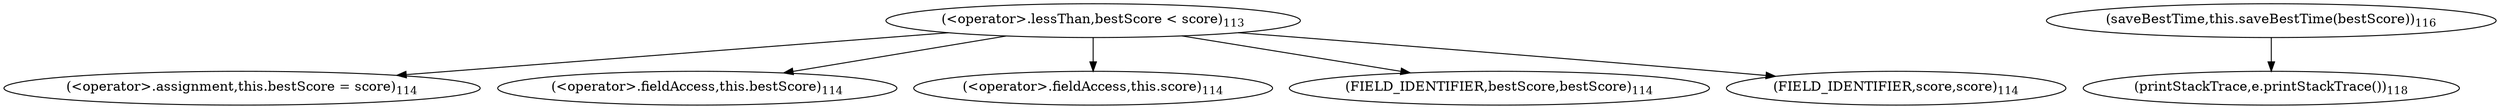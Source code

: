 digraph "endTiming" {  
"331" [label = <(&lt;operator&gt;.lessThan,bestScore &lt; score)<SUB>113</SUB>> ]
"338" [label = <(&lt;operator&gt;.assignment,this.bestScore = score)<SUB>114</SUB>> ]
"339" [label = <(&lt;operator&gt;.fieldAccess,this.bestScore)<SUB>114</SUB>> ]
"342" [label = <(&lt;operator&gt;.fieldAccess,this.score)<SUB>114</SUB>> ]
"347" [label = <(saveBestTime,this.saveBestTime(bestScore))<SUB>116</SUB>> ]
"341" [label = <(FIELD_IDENTIFIER,bestScore,bestScore)<SUB>114</SUB>> ]
"344" [label = <(FIELD_IDENTIFIER,score,score)<SUB>114</SUB>> ]
"353" [label = <(printStackTrace,e.printStackTrace())<SUB>118</SUB>> ]
  "331" -> "341" 
  "331" -> "339" 
  "331" -> "342" 
  "331" -> "338" 
  "331" -> "344" 
  "347" -> "353" 
}
